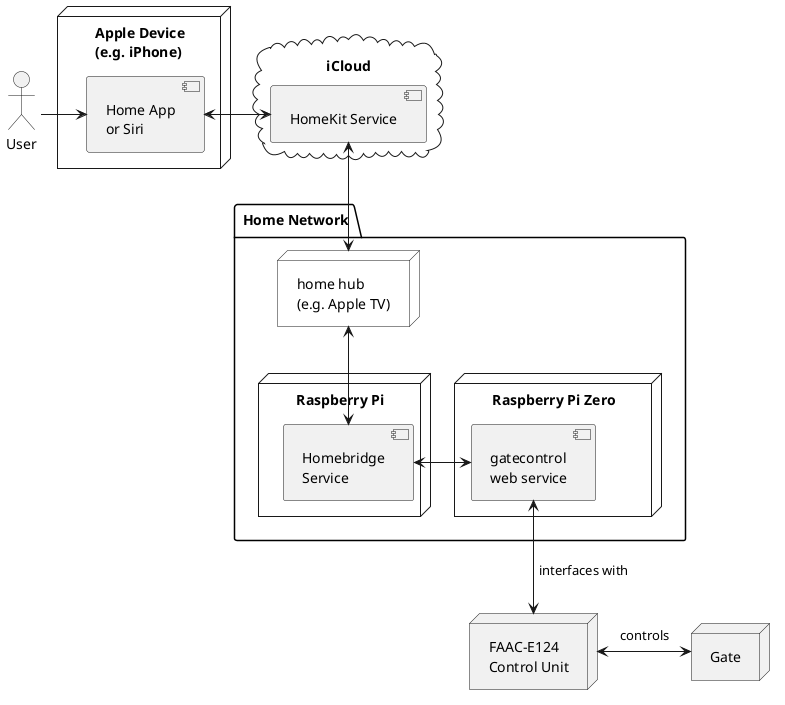 @startuml
skinparam monochrome true
skinparam componentStyle uml2
skinparam padding 4

actor "User" as user
node "Apple Device\l(e.g. iPhone)" as apple_device #white {
  [Home App\lor Siri] as homeapp
}
node "FAAC-E124\lControl Unit" as e124
node "Gate" as gate

package "Home Network" as home {
  node "home hub\l(e.g. Apple TV)" as home_hub #white
  node "Raspberry Pi" as pi #white {
    [Homebridge\lService] as homebridge
  }
  node "Raspberry Pi Zero" as pi_zero #white {
    [gatecontrol\lweb service] as gatecontrol
  }
}

cloud "iCloud" {
  [HomeKit Service] as homekit_service
}

user -right-> homeapp
homeapp <-right-> homekit_service
homekit_service <--> home_hub
home_hub <--> homebridge
homebridge <-right-> gatecontrol
gatecontrol <--> e124: interfaces with
e124 <-right-> gate: controls

@enduml